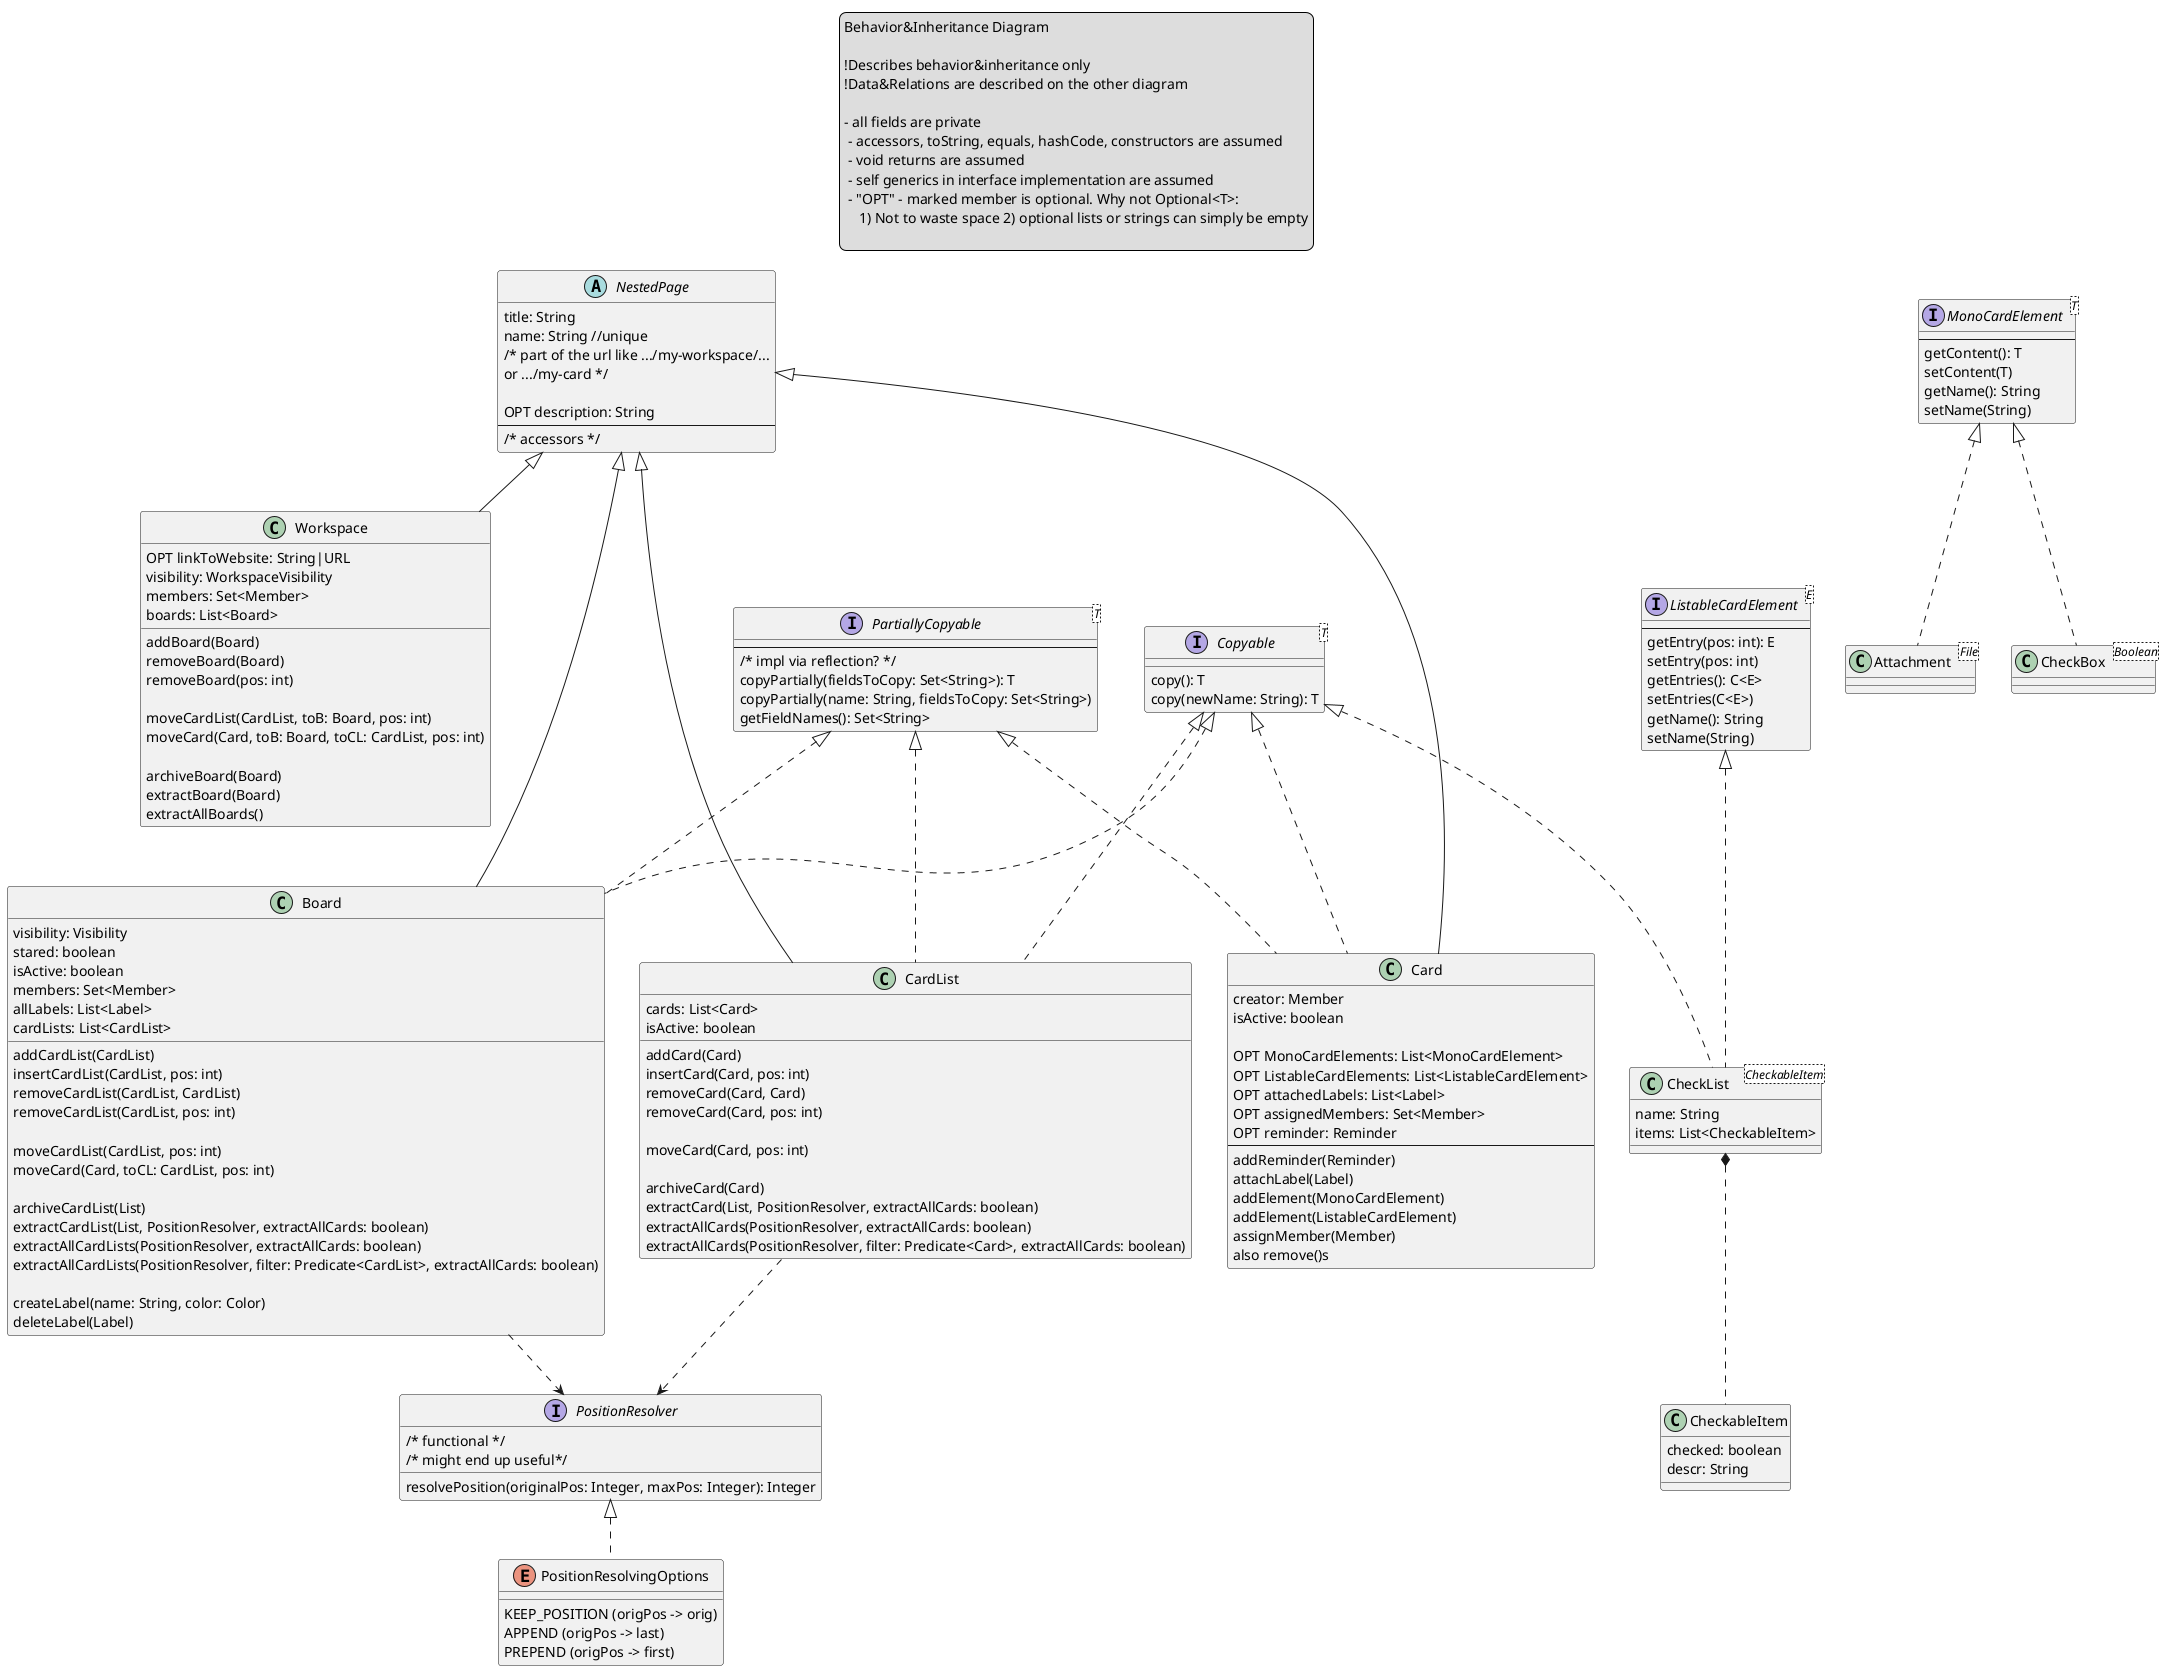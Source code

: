 @startuml
'https://plantuml.com/class-diagram
legend top
Behavior&Inheritance Diagram

!Describes behavior&inheritance only
!Data&Relations are described on the other diagram

- all fields are private
 - accessors, toString, equals, hashCode, constructors are assumed
 - void returns are assumed
 - self generics in interface implementation are assumed
 - "OPT" - marked member is optional. Why not Optional<T>:
    1) Not to waste space 2) optional lists or strings can simply be empty

end legend

interface Copyable<T>{
    copy(): T
    copy(newName: String): T

}
interface PartiallyCopyable<T> {
    --
    /* impl via reflection? */
    copyPartially(fieldsToCopy: Set<String>): T
    copyPartially(name: String, fieldsToCopy: Set<String>)
    getFieldNames(): Set<String>
}

abstract class NestedPage {
    title: String
    name: String //unique
    /* part of the url like .../my-workspace/...
    or .../my-card */

    OPT description: String
    --
    /* accessors */
}

class Workspace extends NestedPage {
    OPT linkToWebsite: String|URL
    visibility: WorkspaceVisibility
    members: Set<Member>
    boards: List<Board>

    addBoard(Board)
    removeBoard(Board)
    removeBoard(pos: int)

    moveCardList(CardList, toB: Board, pos: int)
    moveCard(Card, toB: Board, toCL: CardList, pos: int)

    archiveBoard(Board)
    extractBoard(Board)
    extractAllBoards()
}

class Board extends NestedPage implements Copyable, PartiallyCopyable{
    visibility: Visibility
    stared: boolean
    isActive: boolean
    members: Set<Member>
    allLabels: List<Label>
    cardLists: List<CardList>


    addCardList(CardList)
    insertCardList(CardList, pos: int)
    removeCardList(CardList, CardList)
    removeCardList(CardList, pos: int)

    moveCardList(CardList, pos: int)
    moveCard(Card, toCL: CardList, pos: int)

    archiveCardList(List)
    extractCardList(List, PositionResolver, extractAllCards: boolean)
    extractAllCardLists(PositionResolver, extractAllCards: boolean)
    extractAllCardLists(PositionResolver, filter: Predicate<CardList>, extractAllCards: boolean)

    createLabel(name: String, color: Color)
    deleteLabel(Label)
}

class CardList extends NestedPage implements Copyable, PartiallyCopyable{
    cards: List<Card>
    isActive: boolean

    addCard(Card)
    insertCard(Card, pos: int)
    removeCard(Card, Card)
    removeCard(Card, pos: int)

    moveCard(Card, pos: int)

    archiveCard(Card)
    extractCard(List, PositionResolver, extractAllCards: boolean)
    extractAllCards(PositionResolver, extractAllCards: boolean)
    extractAllCards(PositionResolver, filter: Predicate<Card>, extractAllCards: boolean)
}
class Card extends NestedPage implements Copyable, PartiallyCopyable{
    creator: Member
    isActive: boolean

    OPT MonoCardElements: List<MonoCardElement>
    OPT ListableCardElements: List<ListableCardElement>
    OPT attachedLabels: List<Label>
    OPT assignedMembers: Set<Member>
    OPT reminder: Reminder
    --
    addReminder(Reminder)
    attachLabel(Label)
    addElement(MonoCardElement)
    addElement(ListableCardElement)
    assignMember(Member)
    also remove()s
}


interface MonoCardElement <T> {
    --
    getContent(): T
    setContent(T)
    getName(): String
    setName(String)
}
interface ListableCardElement <E> {
    --
    getEntry(pos: int): E
    setEntry(pos: int)
    getEntries(): C<E>
    setEntries(C<E>)
    getName(): String
    setName(String)
}
class Attachment<File> implements MonoCardElement
class CheckBox<Boolean> implements MonoCardElement

class CheckList<CheckableItem> implements ListableCardElement, Copyable {
    name: String
    items: List<CheckableItem>
}
class CheckableItem {
    checked: boolean
    descr: String
}



interface PositionResolver {
    /* functional */
    /* might end up useful*/

    resolvePosition(originalPos: Integer, maxPos: Integer): Integer
}
enum PositionResolvingOptions implements PositionResolver {
    KEEP_POSITION (origPos -> orig)
    APPEND (origPos -> last)
    PREPEND (origPos -> first)
}
/' should I need it
interface Archivable {
    /* marker */
}
Card ..|> Archivable
CardList ..|> Archivable
'/

CardList ..> PositionResolver
Board ..> PositionResolver
CheckList *.. CheckableItem


/'FORMATTING'/
Workspace --[hidden] Board
CardList -right[hidden] Card

@enduml